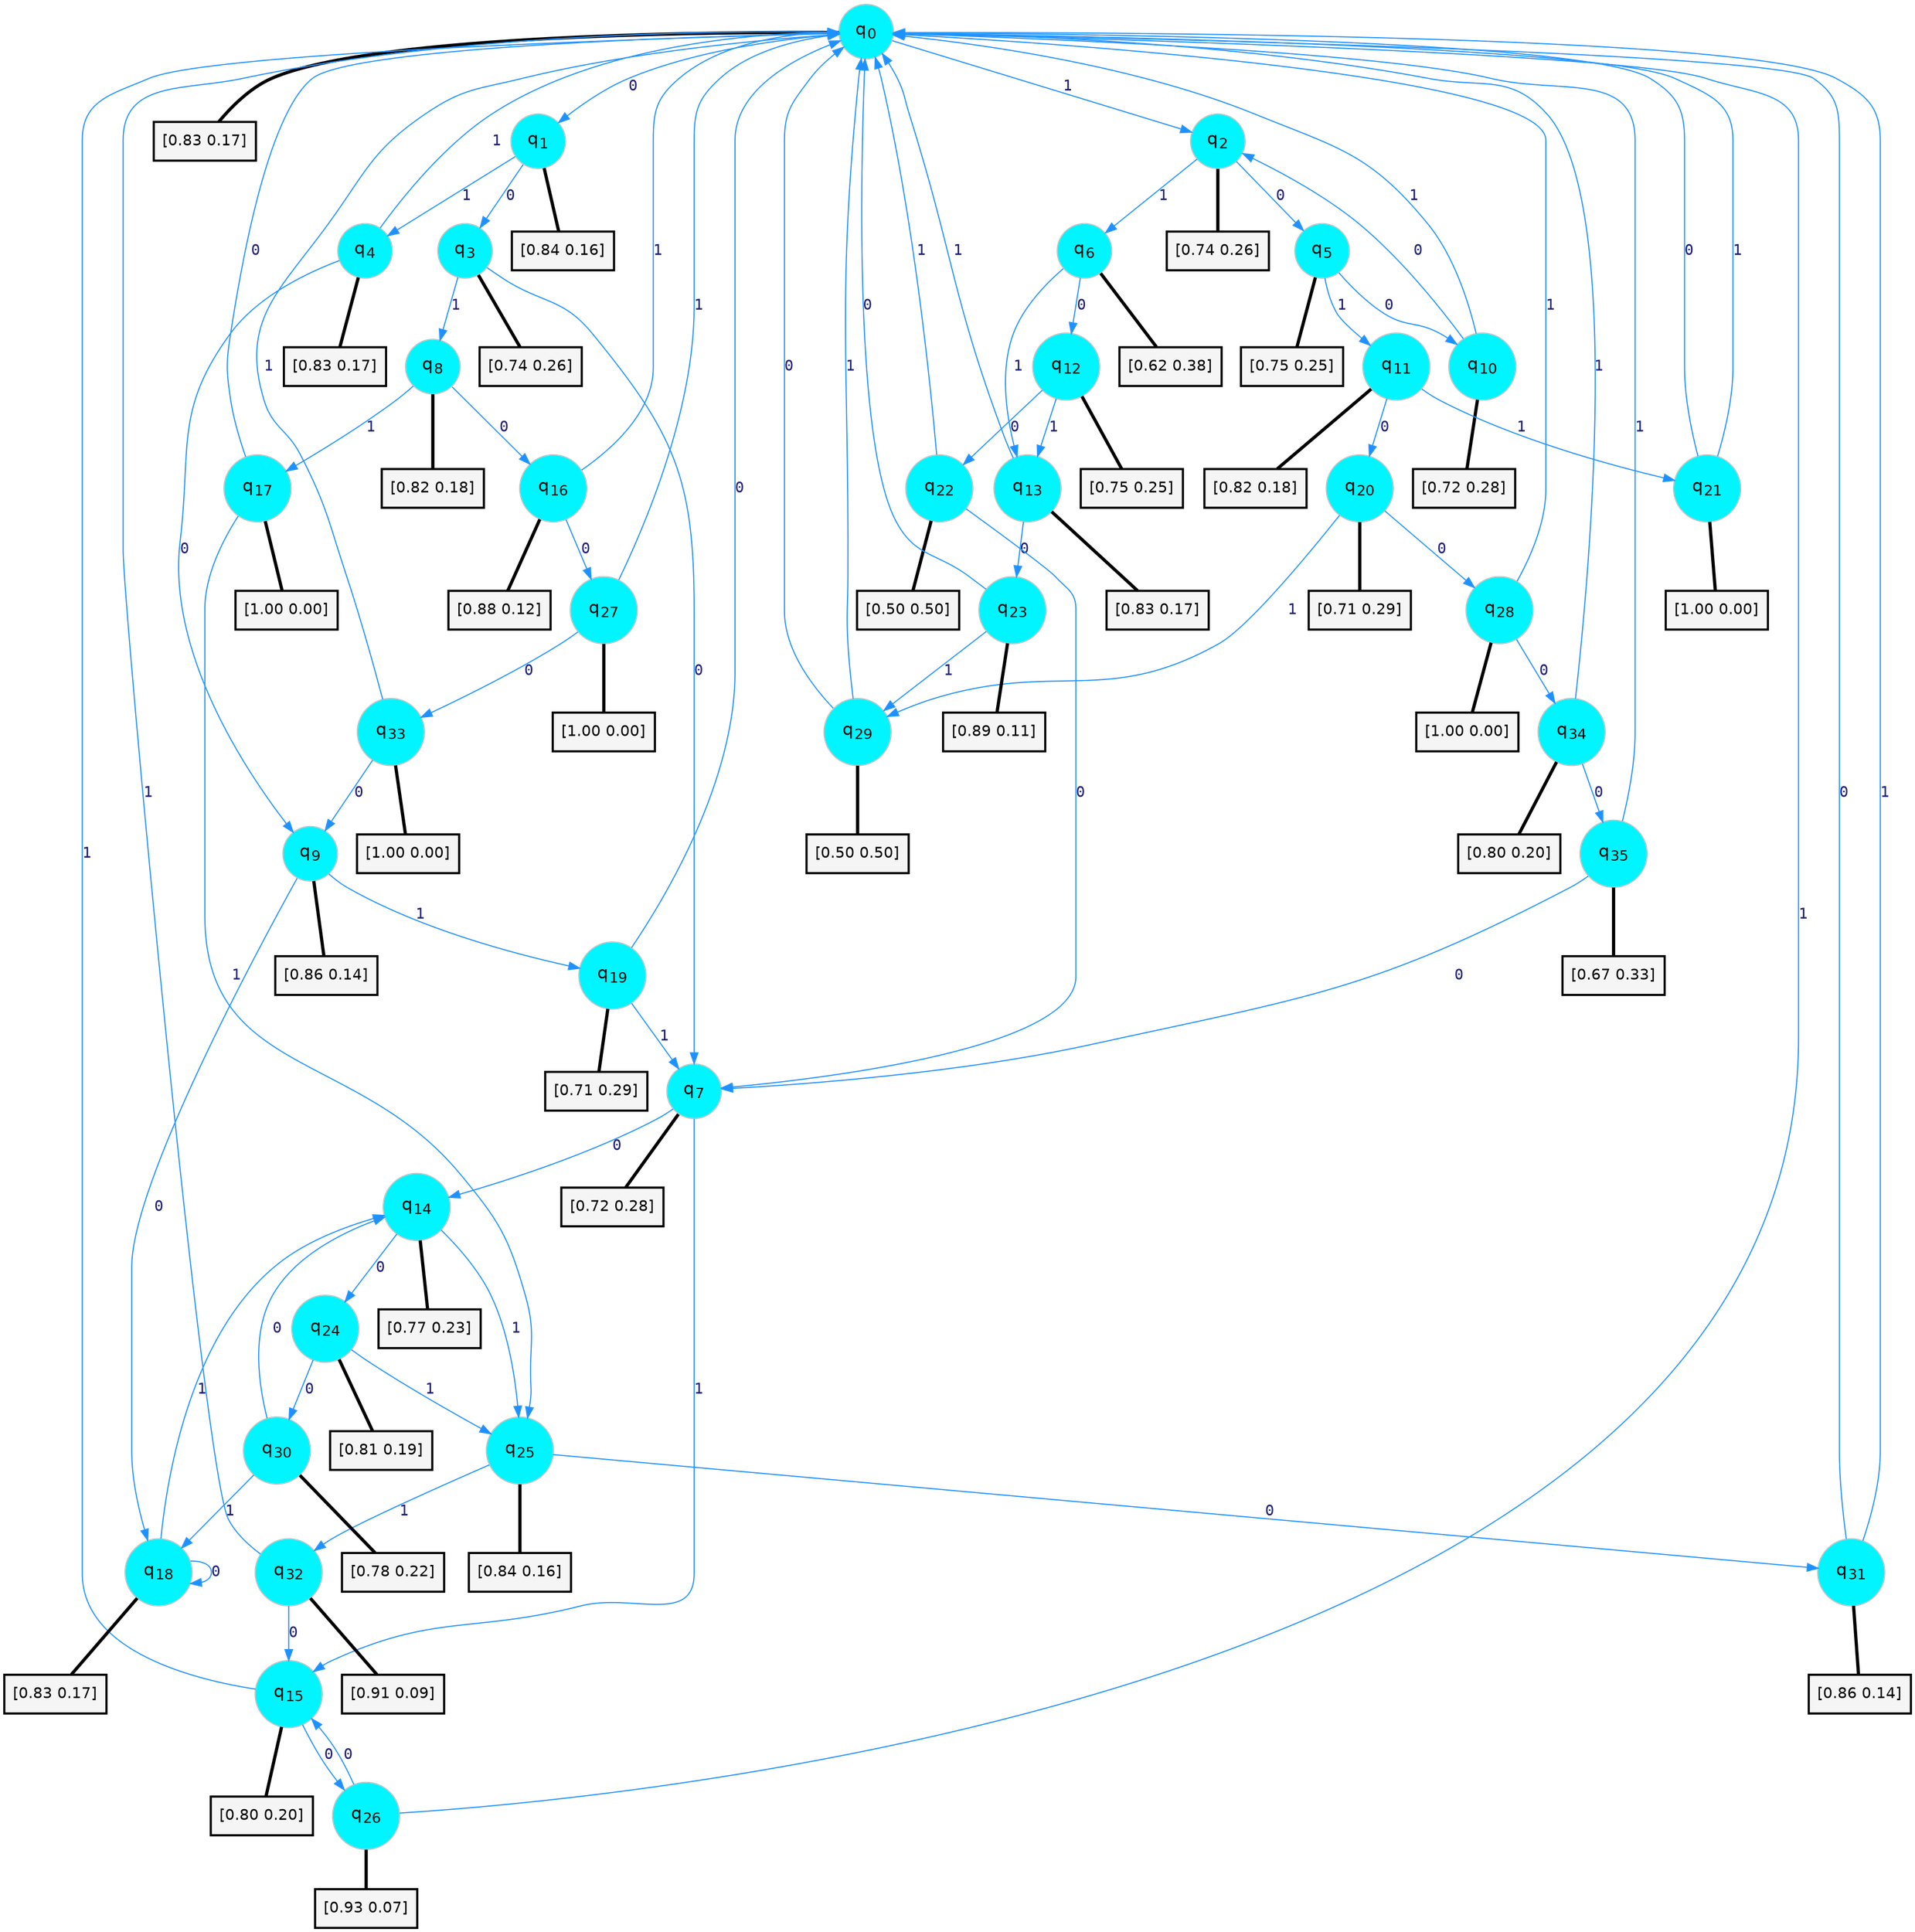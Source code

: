 digraph G {
graph [
bgcolor=transparent, dpi=300, rankdir=TD, size="40,25"];
node [
color=gray, fillcolor=turquoise1, fontcolor=black, fontname=Helvetica, fontsize=16, fontweight=bold, shape=circle, style=filled];
edge [
arrowsize=1, color=dodgerblue1, fontcolor=midnightblue, fontname=courier, fontweight=bold, penwidth=1, style=solid, weight=20];
0[label=<q<SUB>0</SUB>>];
1[label=<q<SUB>1</SUB>>];
2[label=<q<SUB>2</SUB>>];
3[label=<q<SUB>3</SUB>>];
4[label=<q<SUB>4</SUB>>];
5[label=<q<SUB>5</SUB>>];
6[label=<q<SUB>6</SUB>>];
7[label=<q<SUB>7</SUB>>];
8[label=<q<SUB>8</SUB>>];
9[label=<q<SUB>9</SUB>>];
10[label=<q<SUB>10</SUB>>];
11[label=<q<SUB>11</SUB>>];
12[label=<q<SUB>12</SUB>>];
13[label=<q<SUB>13</SUB>>];
14[label=<q<SUB>14</SUB>>];
15[label=<q<SUB>15</SUB>>];
16[label=<q<SUB>16</SUB>>];
17[label=<q<SUB>17</SUB>>];
18[label=<q<SUB>18</SUB>>];
19[label=<q<SUB>19</SUB>>];
20[label=<q<SUB>20</SUB>>];
21[label=<q<SUB>21</SUB>>];
22[label=<q<SUB>22</SUB>>];
23[label=<q<SUB>23</SUB>>];
24[label=<q<SUB>24</SUB>>];
25[label=<q<SUB>25</SUB>>];
26[label=<q<SUB>26</SUB>>];
27[label=<q<SUB>27</SUB>>];
28[label=<q<SUB>28</SUB>>];
29[label=<q<SUB>29</SUB>>];
30[label=<q<SUB>30</SUB>>];
31[label=<q<SUB>31</SUB>>];
32[label=<q<SUB>32</SUB>>];
33[label=<q<SUB>33</SUB>>];
34[label=<q<SUB>34</SUB>>];
35[label=<q<SUB>35</SUB>>];
36[label="[0.83 0.17]", shape=box,fontcolor=black, fontname=Helvetica, fontsize=14, penwidth=2, fillcolor=whitesmoke,color=black];
37[label="[0.84 0.16]", shape=box,fontcolor=black, fontname=Helvetica, fontsize=14, penwidth=2, fillcolor=whitesmoke,color=black];
38[label="[0.74 0.26]", shape=box,fontcolor=black, fontname=Helvetica, fontsize=14, penwidth=2, fillcolor=whitesmoke,color=black];
39[label="[0.74 0.26]", shape=box,fontcolor=black, fontname=Helvetica, fontsize=14, penwidth=2, fillcolor=whitesmoke,color=black];
40[label="[0.83 0.17]", shape=box,fontcolor=black, fontname=Helvetica, fontsize=14, penwidth=2, fillcolor=whitesmoke,color=black];
41[label="[0.75 0.25]", shape=box,fontcolor=black, fontname=Helvetica, fontsize=14, penwidth=2, fillcolor=whitesmoke,color=black];
42[label="[0.62 0.38]", shape=box,fontcolor=black, fontname=Helvetica, fontsize=14, penwidth=2, fillcolor=whitesmoke,color=black];
43[label="[0.72 0.28]", shape=box,fontcolor=black, fontname=Helvetica, fontsize=14, penwidth=2, fillcolor=whitesmoke,color=black];
44[label="[0.82 0.18]", shape=box,fontcolor=black, fontname=Helvetica, fontsize=14, penwidth=2, fillcolor=whitesmoke,color=black];
45[label="[0.86 0.14]", shape=box,fontcolor=black, fontname=Helvetica, fontsize=14, penwidth=2, fillcolor=whitesmoke,color=black];
46[label="[0.72 0.28]", shape=box,fontcolor=black, fontname=Helvetica, fontsize=14, penwidth=2, fillcolor=whitesmoke,color=black];
47[label="[0.82 0.18]", shape=box,fontcolor=black, fontname=Helvetica, fontsize=14, penwidth=2, fillcolor=whitesmoke,color=black];
48[label="[0.75 0.25]", shape=box,fontcolor=black, fontname=Helvetica, fontsize=14, penwidth=2, fillcolor=whitesmoke,color=black];
49[label="[0.83 0.17]", shape=box,fontcolor=black, fontname=Helvetica, fontsize=14, penwidth=2, fillcolor=whitesmoke,color=black];
50[label="[0.77 0.23]", shape=box,fontcolor=black, fontname=Helvetica, fontsize=14, penwidth=2, fillcolor=whitesmoke,color=black];
51[label="[0.80 0.20]", shape=box,fontcolor=black, fontname=Helvetica, fontsize=14, penwidth=2, fillcolor=whitesmoke,color=black];
52[label="[0.88 0.12]", shape=box,fontcolor=black, fontname=Helvetica, fontsize=14, penwidth=2, fillcolor=whitesmoke,color=black];
53[label="[1.00 0.00]", shape=box,fontcolor=black, fontname=Helvetica, fontsize=14, penwidth=2, fillcolor=whitesmoke,color=black];
54[label="[0.83 0.17]", shape=box,fontcolor=black, fontname=Helvetica, fontsize=14, penwidth=2, fillcolor=whitesmoke,color=black];
55[label="[0.71 0.29]", shape=box,fontcolor=black, fontname=Helvetica, fontsize=14, penwidth=2, fillcolor=whitesmoke,color=black];
56[label="[0.71 0.29]", shape=box,fontcolor=black, fontname=Helvetica, fontsize=14, penwidth=2, fillcolor=whitesmoke,color=black];
57[label="[1.00 0.00]", shape=box,fontcolor=black, fontname=Helvetica, fontsize=14, penwidth=2, fillcolor=whitesmoke,color=black];
58[label="[0.50 0.50]", shape=box,fontcolor=black, fontname=Helvetica, fontsize=14, penwidth=2, fillcolor=whitesmoke,color=black];
59[label="[0.89 0.11]", shape=box,fontcolor=black, fontname=Helvetica, fontsize=14, penwidth=2, fillcolor=whitesmoke,color=black];
60[label="[0.81 0.19]", shape=box,fontcolor=black, fontname=Helvetica, fontsize=14, penwidth=2, fillcolor=whitesmoke,color=black];
61[label="[0.84 0.16]", shape=box,fontcolor=black, fontname=Helvetica, fontsize=14, penwidth=2, fillcolor=whitesmoke,color=black];
62[label="[0.93 0.07]", shape=box,fontcolor=black, fontname=Helvetica, fontsize=14, penwidth=2, fillcolor=whitesmoke,color=black];
63[label="[1.00 0.00]", shape=box,fontcolor=black, fontname=Helvetica, fontsize=14, penwidth=2, fillcolor=whitesmoke,color=black];
64[label="[1.00 0.00]", shape=box,fontcolor=black, fontname=Helvetica, fontsize=14, penwidth=2, fillcolor=whitesmoke,color=black];
65[label="[0.50 0.50]", shape=box,fontcolor=black, fontname=Helvetica, fontsize=14, penwidth=2, fillcolor=whitesmoke,color=black];
66[label="[0.78 0.22]", shape=box,fontcolor=black, fontname=Helvetica, fontsize=14, penwidth=2, fillcolor=whitesmoke,color=black];
67[label="[0.86 0.14]", shape=box,fontcolor=black, fontname=Helvetica, fontsize=14, penwidth=2, fillcolor=whitesmoke,color=black];
68[label="[0.91 0.09]", shape=box,fontcolor=black, fontname=Helvetica, fontsize=14, penwidth=2, fillcolor=whitesmoke,color=black];
69[label="[1.00 0.00]", shape=box,fontcolor=black, fontname=Helvetica, fontsize=14, penwidth=2, fillcolor=whitesmoke,color=black];
70[label="[0.80 0.20]", shape=box,fontcolor=black, fontname=Helvetica, fontsize=14, penwidth=2, fillcolor=whitesmoke,color=black];
71[label="[0.67 0.33]", shape=box,fontcolor=black, fontname=Helvetica, fontsize=14, penwidth=2, fillcolor=whitesmoke,color=black];
0->1 [label=0];
0->2 [label=1];
0->36 [arrowhead=none, penwidth=3,color=black];
1->3 [label=0];
1->4 [label=1];
1->37 [arrowhead=none, penwidth=3,color=black];
2->5 [label=0];
2->6 [label=1];
2->38 [arrowhead=none, penwidth=3,color=black];
3->7 [label=0];
3->8 [label=1];
3->39 [arrowhead=none, penwidth=3,color=black];
4->9 [label=0];
4->0 [label=1];
4->40 [arrowhead=none, penwidth=3,color=black];
5->10 [label=0];
5->11 [label=1];
5->41 [arrowhead=none, penwidth=3,color=black];
6->12 [label=0];
6->13 [label=1];
6->42 [arrowhead=none, penwidth=3,color=black];
7->14 [label=0];
7->15 [label=1];
7->43 [arrowhead=none, penwidth=3,color=black];
8->16 [label=0];
8->17 [label=1];
8->44 [arrowhead=none, penwidth=3,color=black];
9->18 [label=0];
9->19 [label=1];
9->45 [arrowhead=none, penwidth=3,color=black];
10->2 [label=0];
10->0 [label=1];
10->46 [arrowhead=none, penwidth=3,color=black];
11->20 [label=0];
11->21 [label=1];
11->47 [arrowhead=none, penwidth=3,color=black];
12->22 [label=0];
12->13 [label=1];
12->48 [arrowhead=none, penwidth=3,color=black];
13->23 [label=0];
13->0 [label=1];
13->49 [arrowhead=none, penwidth=3,color=black];
14->24 [label=0];
14->25 [label=1];
14->50 [arrowhead=none, penwidth=3,color=black];
15->26 [label=0];
15->0 [label=1];
15->51 [arrowhead=none, penwidth=3,color=black];
16->27 [label=0];
16->0 [label=1];
16->52 [arrowhead=none, penwidth=3,color=black];
17->0 [label=0];
17->25 [label=1];
17->53 [arrowhead=none, penwidth=3,color=black];
18->18 [label=0];
18->14 [label=1];
18->54 [arrowhead=none, penwidth=3,color=black];
19->0 [label=0];
19->7 [label=1];
19->55 [arrowhead=none, penwidth=3,color=black];
20->28 [label=0];
20->29 [label=1];
20->56 [arrowhead=none, penwidth=3,color=black];
21->0 [label=0];
21->0 [label=1];
21->57 [arrowhead=none, penwidth=3,color=black];
22->7 [label=0];
22->0 [label=1];
22->58 [arrowhead=none, penwidth=3,color=black];
23->0 [label=0];
23->29 [label=1];
23->59 [arrowhead=none, penwidth=3,color=black];
24->30 [label=0];
24->25 [label=1];
24->60 [arrowhead=none, penwidth=3,color=black];
25->31 [label=0];
25->32 [label=1];
25->61 [arrowhead=none, penwidth=3,color=black];
26->15 [label=0];
26->0 [label=1];
26->62 [arrowhead=none, penwidth=3,color=black];
27->33 [label=0];
27->0 [label=1];
27->63 [arrowhead=none, penwidth=3,color=black];
28->34 [label=0];
28->0 [label=1];
28->64 [arrowhead=none, penwidth=3,color=black];
29->0 [label=0];
29->0 [label=1];
29->65 [arrowhead=none, penwidth=3,color=black];
30->14 [label=0];
30->18 [label=1];
30->66 [arrowhead=none, penwidth=3,color=black];
31->0 [label=0];
31->0 [label=1];
31->67 [arrowhead=none, penwidth=3,color=black];
32->15 [label=0];
32->0 [label=1];
32->68 [arrowhead=none, penwidth=3,color=black];
33->9 [label=0];
33->0 [label=1];
33->69 [arrowhead=none, penwidth=3,color=black];
34->35 [label=0];
34->0 [label=1];
34->70 [arrowhead=none, penwidth=3,color=black];
35->7 [label=0];
35->0 [label=1];
35->71 [arrowhead=none, penwidth=3,color=black];
}
